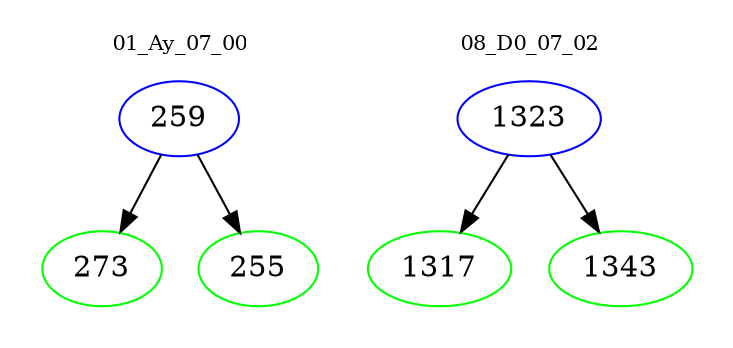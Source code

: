 digraph{
subgraph cluster_0 {
color = white
label = "01_Ay_07_00";
fontsize=10;
T0_259 [label="259", color="blue"]
T0_259 -> T0_273 [color="black"]
T0_273 [label="273", color="green"]
T0_259 -> T0_255 [color="black"]
T0_255 [label="255", color="green"]
}
subgraph cluster_1 {
color = white
label = "08_D0_07_02";
fontsize=10;
T1_1323 [label="1323", color="blue"]
T1_1323 -> T1_1317 [color="black"]
T1_1317 [label="1317", color="green"]
T1_1323 -> T1_1343 [color="black"]
T1_1343 [label="1343", color="green"]
}
}
